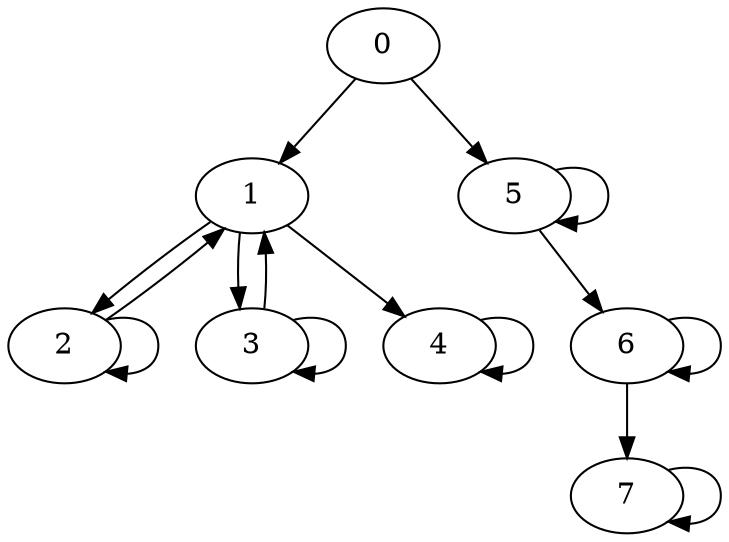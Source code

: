 /* e.g. try this formulae:
 */
digraph G {
  0 [props="{x}"];
  1 [props="{a}"];
  2 [props="{b}"];
  3 [props="{c}"];
  4 [props="{d}"];
  5 [props="{w}"];
  6 [props="{y}"];
  7 [props="{z}"];
  0 -> 1;
  1 -> 2 [updates="{x += 2}"];
  2 -> 2 [updates="{x += 2}"];
  2 -> 1;
  1 -> 3 [updates="{y-=3}"];
  3 -> 3 [updates="{y += -3}"];
  3 -> 1;
  1 -> 4 [guards="{x >= 10, 3x + 2y = 0}"];
  4 -> 4;
  0 -> 5;
  5 -> 5 [updates="{x += 5, y-= 7}"];
  5 -> 6 [guards="{x = 100}"];
  6 -> 6 [updates="{y += 7, x -=5}"];
  6 -> 7 [guards="{x - y = 0}"];
  7 -> 7;
}
